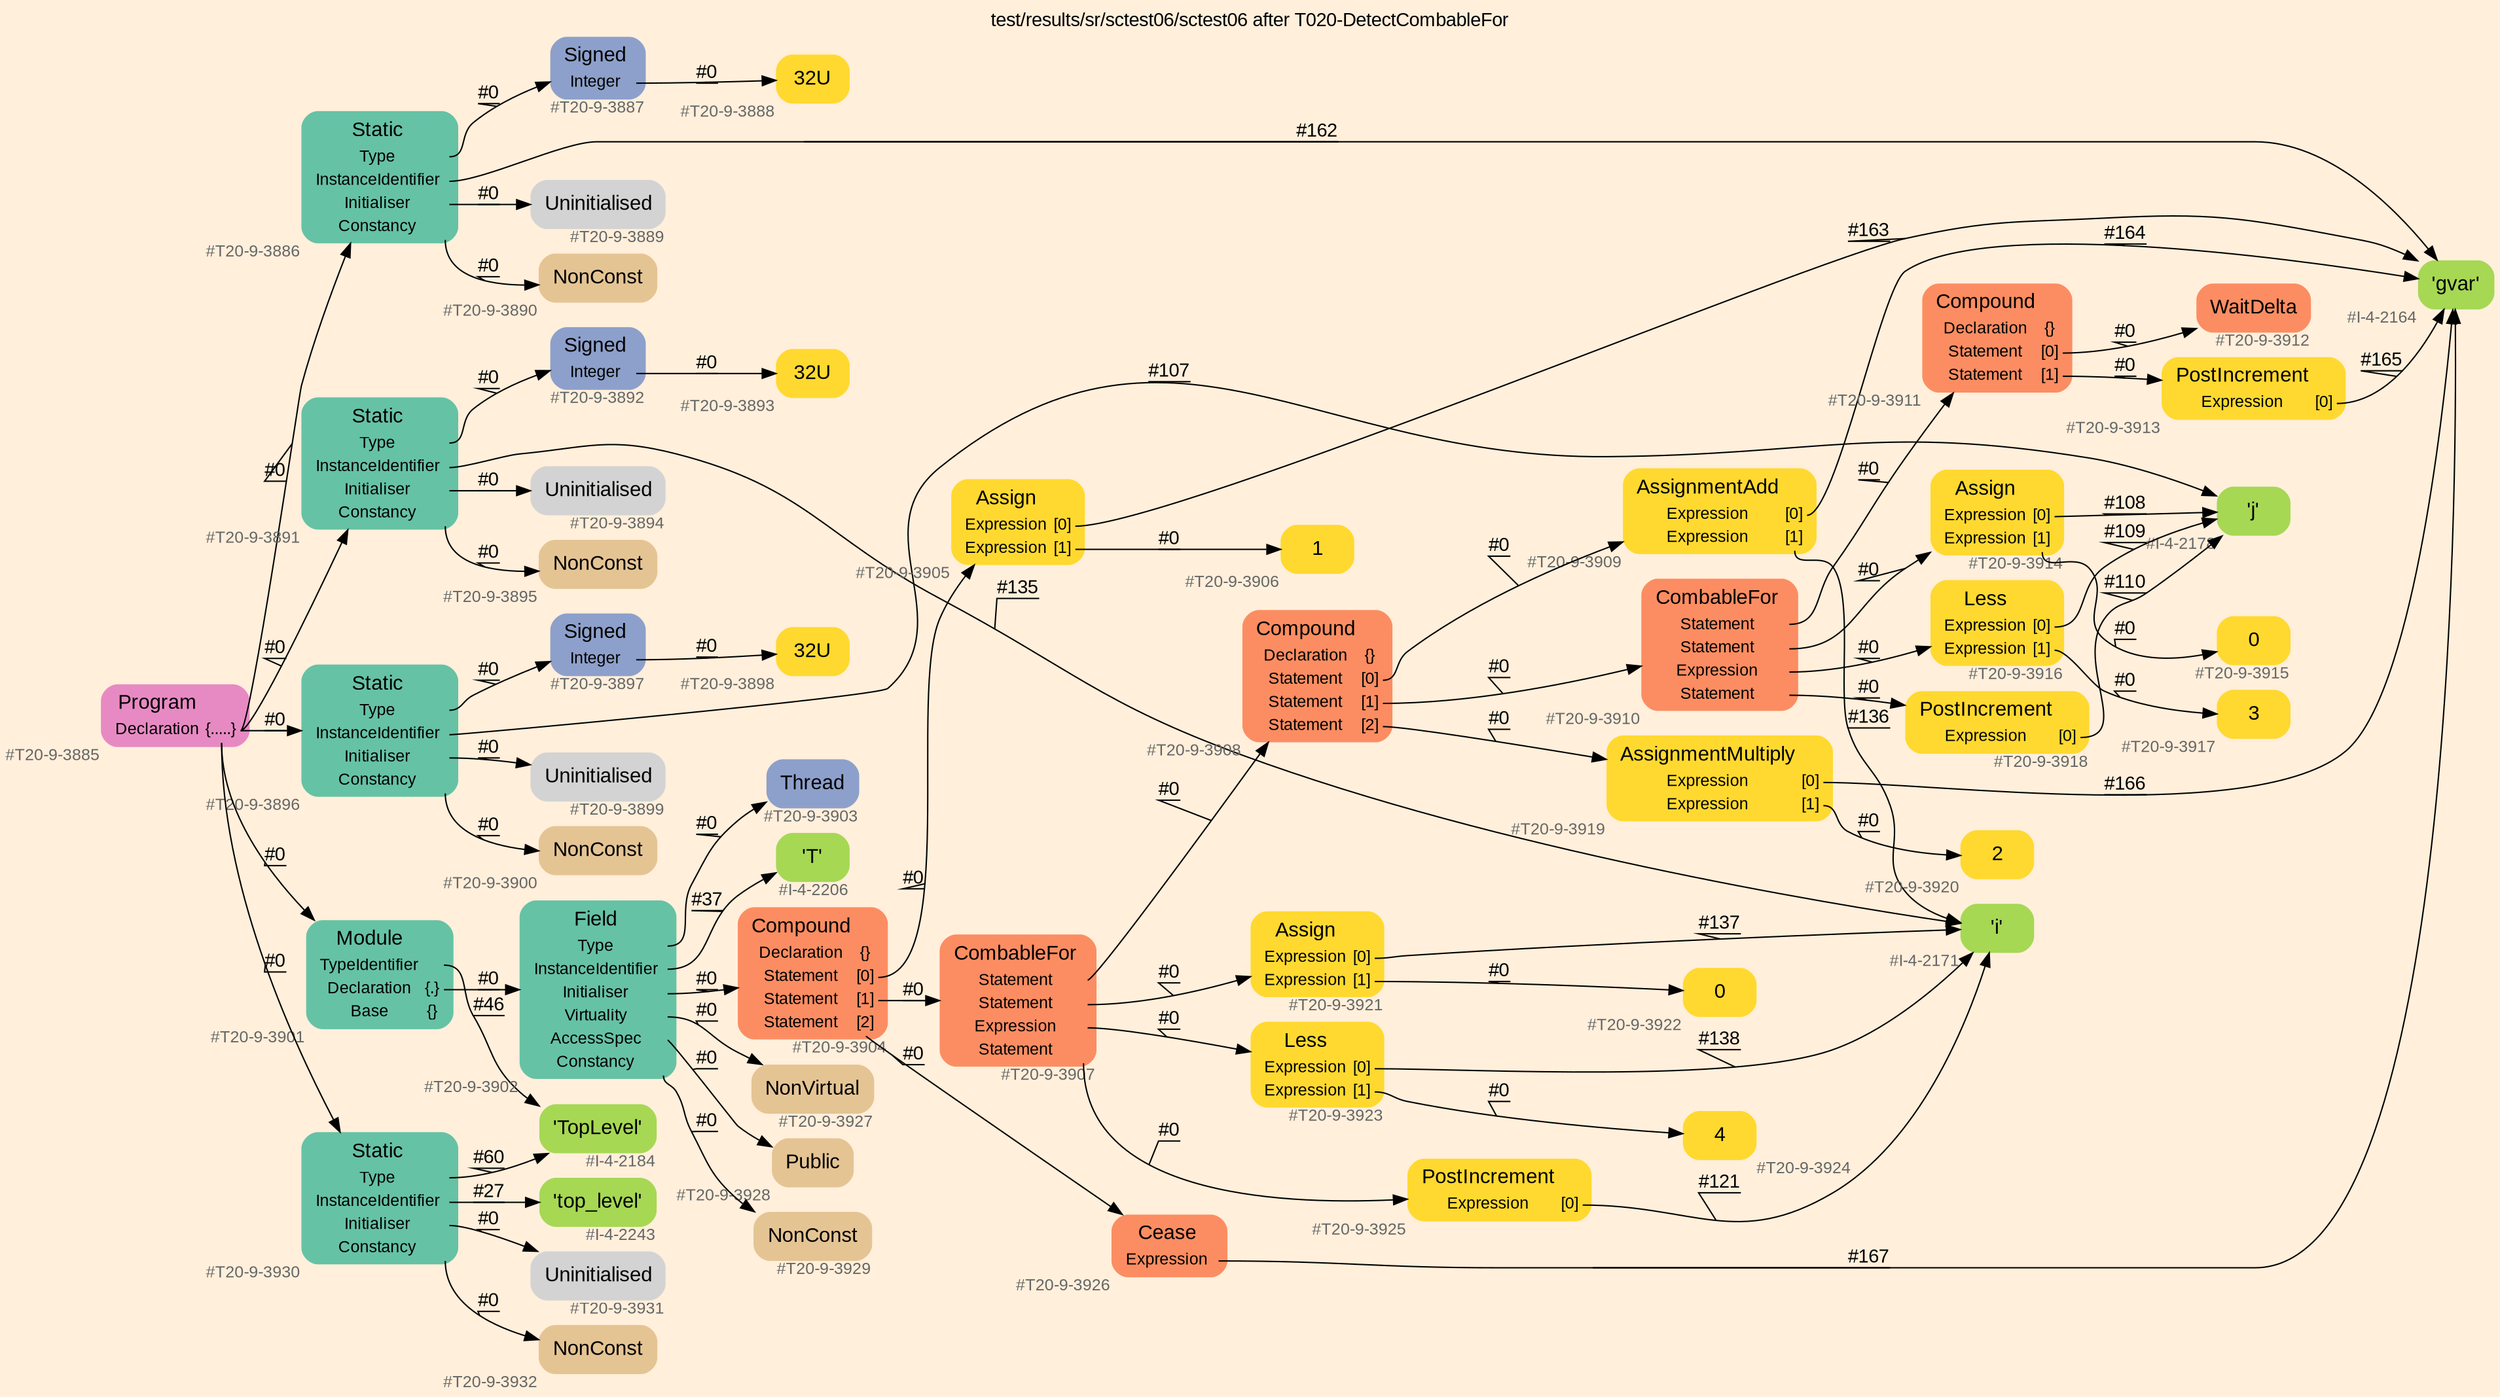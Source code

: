 digraph "test/results/sr/sctest06/sctest06 after T020-DetectCombableFor" {
label = "test/results/sr/sctest06/sctest06 after T020-DetectCombableFor"
labelloc = t
graph [
    rankdir = "LR"
    ranksep = 0.3
    bgcolor = antiquewhite1
    color = black
    fontcolor = black
    fontname = "Arial"
];
node [
    fontname = "Arial"
];
edge [
    fontname = "Arial"
];

// -------------------- node figure --------------------
// -------- block #T20-9-3885 ----------
"#T20-9-3885" [
    fillcolor = "/set28/4"
    xlabel = "#T20-9-3885"
    fontsize = "12"
    fontcolor = grey40
    shape = "plaintext"
    label = <<TABLE BORDER="0" CELLBORDER="0" CELLSPACING="0">
     <TR><TD><FONT COLOR="black" POINT-SIZE="15">Program</FONT></TD></TR>
     <TR><TD><FONT COLOR="black" POINT-SIZE="12">Declaration</FONT></TD><TD PORT="port0"><FONT COLOR="black" POINT-SIZE="12">{.....}</FONT></TD></TR>
    </TABLE>>
    style = "rounded,filled"
];

// -------- block #T20-9-3886 ----------
"#T20-9-3886" [
    fillcolor = "/set28/1"
    xlabel = "#T20-9-3886"
    fontsize = "12"
    fontcolor = grey40
    shape = "plaintext"
    label = <<TABLE BORDER="0" CELLBORDER="0" CELLSPACING="0">
     <TR><TD><FONT COLOR="black" POINT-SIZE="15">Static</FONT></TD></TR>
     <TR><TD><FONT COLOR="black" POINT-SIZE="12">Type</FONT></TD><TD PORT="port0"></TD></TR>
     <TR><TD><FONT COLOR="black" POINT-SIZE="12">InstanceIdentifier</FONT></TD><TD PORT="port1"></TD></TR>
     <TR><TD><FONT COLOR="black" POINT-SIZE="12">Initialiser</FONT></TD><TD PORT="port2"></TD></TR>
     <TR><TD><FONT COLOR="black" POINT-SIZE="12">Constancy</FONT></TD><TD PORT="port3"></TD></TR>
    </TABLE>>
    style = "rounded,filled"
];

// -------- block #T20-9-3887 ----------
"#T20-9-3887" [
    fillcolor = "/set28/3"
    xlabel = "#T20-9-3887"
    fontsize = "12"
    fontcolor = grey40
    shape = "plaintext"
    label = <<TABLE BORDER="0" CELLBORDER="0" CELLSPACING="0">
     <TR><TD><FONT COLOR="black" POINT-SIZE="15">Signed</FONT></TD></TR>
     <TR><TD><FONT COLOR="black" POINT-SIZE="12">Integer</FONT></TD><TD PORT="port0"></TD></TR>
    </TABLE>>
    style = "rounded,filled"
];

// -------- block #T20-9-3888 ----------
"#T20-9-3888" [
    fillcolor = "/set28/6"
    xlabel = "#T20-9-3888"
    fontsize = "12"
    fontcolor = grey40
    shape = "plaintext"
    label = <<TABLE BORDER="0" CELLBORDER="0" CELLSPACING="0">
     <TR><TD><FONT COLOR="black" POINT-SIZE="15">32U</FONT></TD></TR>
    </TABLE>>
    style = "rounded,filled"
];

// -------- block #I-4-2164 ----------
"#I-4-2164" [
    fillcolor = "/set28/5"
    xlabel = "#I-4-2164"
    fontsize = "12"
    fontcolor = grey40
    shape = "plaintext"
    label = <<TABLE BORDER="0" CELLBORDER="0" CELLSPACING="0">
     <TR><TD><FONT COLOR="black" POINT-SIZE="15">'gvar'</FONT></TD></TR>
    </TABLE>>
    style = "rounded,filled"
];

// -------- block #T20-9-3889 ----------
"#T20-9-3889" [
    xlabel = "#T20-9-3889"
    fontsize = "12"
    fontcolor = grey40
    shape = "plaintext"
    label = <<TABLE BORDER="0" CELLBORDER="0" CELLSPACING="0">
     <TR><TD><FONT COLOR="black" POINT-SIZE="15">Uninitialised</FONT></TD></TR>
    </TABLE>>
    style = "rounded,filled"
];

// -------- block #T20-9-3890 ----------
"#T20-9-3890" [
    fillcolor = "/set28/7"
    xlabel = "#T20-9-3890"
    fontsize = "12"
    fontcolor = grey40
    shape = "plaintext"
    label = <<TABLE BORDER="0" CELLBORDER="0" CELLSPACING="0">
     <TR><TD><FONT COLOR="black" POINT-SIZE="15">NonConst</FONT></TD></TR>
    </TABLE>>
    style = "rounded,filled"
];

// -------- block #T20-9-3891 ----------
"#T20-9-3891" [
    fillcolor = "/set28/1"
    xlabel = "#T20-9-3891"
    fontsize = "12"
    fontcolor = grey40
    shape = "plaintext"
    label = <<TABLE BORDER="0" CELLBORDER="0" CELLSPACING="0">
     <TR><TD><FONT COLOR="black" POINT-SIZE="15">Static</FONT></TD></TR>
     <TR><TD><FONT COLOR="black" POINT-SIZE="12">Type</FONT></TD><TD PORT="port0"></TD></TR>
     <TR><TD><FONT COLOR="black" POINT-SIZE="12">InstanceIdentifier</FONT></TD><TD PORT="port1"></TD></TR>
     <TR><TD><FONT COLOR="black" POINT-SIZE="12">Initialiser</FONT></TD><TD PORT="port2"></TD></TR>
     <TR><TD><FONT COLOR="black" POINT-SIZE="12">Constancy</FONT></TD><TD PORT="port3"></TD></TR>
    </TABLE>>
    style = "rounded,filled"
];

// -------- block #T20-9-3892 ----------
"#T20-9-3892" [
    fillcolor = "/set28/3"
    xlabel = "#T20-9-3892"
    fontsize = "12"
    fontcolor = grey40
    shape = "plaintext"
    label = <<TABLE BORDER="0" CELLBORDER="0" CELLSPACING="0">
     <TR><TD><FONT COLOR="black" POINT-SIZE="15">Signed</FONT></TD></TR>
     <TR><TD><FONT COLOR="black" POINT-SIZE="12">Integer</FONT></TD><TD PORT="port0"></TD></TR>
    </TABLE>>
    style = "rounded,filled"
];

// -------- block #T20-9-3893 ----------
"#T20-9-3893" [
    fillcolor = "/set28/6"
    xlabel = "#T20-9-3893"
    fontsize = "12"
    fontcolor = grey40
    shape = "plaintext"
    label = <<TABLE BORDER="0" CELLBORDER="0" CELLSPACING="0">
     <TR><TD><FONT COLOR="black" POINT-SIZE="15">32U</FONT></TD></TR>
    </TABLE>>
    style = "rounded,filled"
];

// -------- block #I-4-2171 ----------
"#I-4-2171" [
    fillcolor = "/set28/5"
    xlabel = "#I-4-2171"
    fontsize = "12"
    fontcolor = grey40
    shape = "plaintext"
    label = <<TABLE BORDER="0" CELLBORDER="0" CELLSPACING="0">
     <TR><TD><FONT COLOR="black" POINT-SIZE="15">'i'</FONT></TD></TR>
    </TABLE>>
    style = "rounded,filled"
];

// -------- block #T20-9-3894 ----------
"#T20-9-3894" [
    xlabel = "#T20-9-3894"
    fontsize = "12"
    fontcolor = grey40
    shape = "plaintext"
    label = <<TABLE BORDER="0" CELLBORDER="0" CELLSPACING="0">
     <TR><TD><FONT COLOR="black" POINT-SIZE="15">Uninitialised</FONT></TD></TR>
    </TABLE>>
    style = "rounded,filled"
];

// -------- block #T20-9-3895 ----------
"#T20-9-3895" [
    fillcolor = "/set28/7"
    xlabel = "#T20-9-3895"
    fontsize = "12"
    fontcolor = grey40
    shape = "plaintext"
    label = <<TABLE BORDER="0" CELLBORDER="0" CELLSPACING="0">
     <TR><TD><FONT COLOR="black" POINT-SIZE="15">NonConst</FONT></TD></TR>
    </TABLE>>
    style = "rounded,filled"
];

// -------- block #T20-9-3896 ----------
"#T20-9-3896" [
    fillcolor = "/set28/1"
    xlabel = "#T20-9-3896"
    fontsize = "12"
    fontcolor = grey40
    shape = "plaintext"
    label = <<TABLE BORDER="0" CELLBORDER="0" CELLSPACING="0">
     <TR><TD><FONT COLOR="black" POINT-SIZE="15">Static</FONT></TD></TR>
     <TR><TD><FONT COLOR="black" POINT-SIZE="12">Type</FONT></TD><TD PORT="port0"></TD></TR>
     <TR><TD><FONT COLOR="black" POINT-SIZE="12">InstanceIdentifier</FONT></TD><TD PORT="port1"></TD></TR>
     <TR><TD><FONT COLOR="black" POINT-SIZE="12">Initialiser</FONT></TD><TD PORT="port2"></TD></TR>
     <TR><TD><FONT COLOR="black" POINT-SIZE="12">Constancy</FONT></TD><TD PORT="port3"></TD></TR>
    </TABLE>>
    style = "rounded,filled"
];

// -------- block #T20-9-3897 ----------
"#T20-9-3897" [
    fillcolor = "/set28/3"
    xlabel = "#T20-9-3897"
    fontsize = "12"
    fontcolor = grey40
    shape = "plaintext"
    label = <<TABLE BORDER="0" CELLBORDER="0" CELLSPACING="0">
     <TR><TD><FONT COLOR="black" POINT-SIZE="15">Signed</FONT></TD></TR>
     <TR><TD><FONT COLOR="black" POINT-SIZE="12">Integer</FONT></TD><TD PORT="port0"></TD></TR>
    </TABLE>>
    style = "rounded,filled"
];

// -------- block #T20-9-3898 ----------
"#T20-9-3898" [
    fillcolor = "/set28/6"
    xlabel = "#T20-9-3898"
    fontsize = "12"
    fontcolor = grey40
    shape = "plaintext"
    label = <<TABLE BORDER="0" CELLBORDER="0" CELLSPACING="0">
     <TR><TD><FONT COLOR="black" POINT-SIZE="15">32U</FONT></TD></TR>
    </TABLE>>
    style = "rounded,filled"
];

// -------- block #I-4-2178 ----------
"#I-4-2178" [
    fillcolor = "/set28/5"
    xlabel = "#I-4-2178"
    fontsize = "12"
    fontcolor = grey40
    shape = "plaintext"
    label = <<TABLE BORDER="0" CELLBORDER="0" CELLSPACING="0">
     <TR><TD><FONT COLOR="black" POINT-SIZE="15">'j'</FONT></TD></TR>
    </TABLE>>
    style = "rounded,filled"
];

// -------- block #T20-9-3899 ----------
"#T20-9-3899" [
    xlabel = "#T20-9-3899"
    fontsize = "12"
    fontcolor = grey40
    shape = "plaintext"
    label = <<TABLE BORDER="0" CELLBORDER="0" CELLSPACING="0">
     <TR><TD><FONT COLOR="black" POINT-SIZE="15">Uninitialised</FONT></TD></TR>
    </TABLE>>
    style = "rounded,filled"
];

// -------- block #T20-9-3900 ----------
"#T20-9-3900" [
    fillcolor = "/set28/7"
    xlabel = "#T20-9-3900"
    fontsize = "12"
    fontcolor = grey40
    shape = "plaintext"
    label = <<TABLE BORDER="0" CELLBORDER="0" CELLSPACING="0">
     <TR><TD><FONT COLOR="black" POINT-SIZE="15">NonConst</FONT></TD></TR>
    </TABLE>>
    style = "rounded,filled"
];

// -------- block #T20-9-3901 ----------
"#T20-9-3901" [
    fillcolor = "/set28/1"
    xlabel = "#T20-9-3901"
    fontsize = "12"
    fontcolor = grey40
    shape = "plaintext"
    label = <<TABLE BORDER="0" CELLBORDER="0" CELLSPACING="0">
     <TR><TD><FONT COLOR="black" POINT-SIZE="15">Module</FONT></TD></TR>
     <TR><TD><FONT COLOR="black" POINT-SIZE="12">TypeIdentifier</FONT></TD><TD PORT="port0"></TD></TR>
     <TR><TD><FONT COLOR="black" POINT-SIZE="12">Declaration</FONT></TD><TD PORT="port1"><FONT COLOR="black" POINT-SIZE="12">{.}</FONT></TD></TR>
     <TR><TD><FONT COLOR="black" POINT-SIZE="12">Base</FONT></TD><TD PORT="port2"><FONT COLOR="black" POINT-SIZE="12">{}</FONT></TD></TR>
    </TABLE>>
    style = "rounded,filled"
];

// -------- block #I-4-2184 ----------
"#I-4-2184" [
    fillcolor = "/set28/5"
    xlabel = "#I-4-2184"
    fontsize = "12"
    fontcolor = grey40
    shape = "plaintext"
    label = <<TABLE BORDER="0" CELLBORDER="0" CELLSPACING="0">
     <TR><TD><FONT COLOR="black" POINT-SIZE="15">'TopLevel'</FONT></TD></TR>
    </TABLE>>
    style = "rounded,filled"
];

// -------- block #T20-9-3902 ----------
"#T20-9-3902" [
    fillcolor = "/set28/1"
    xlabel = "#T20-9-3902"
    fontsize = "12"
    fontcolor = grey40
    shape = "plaintext"
    label = <<TABLE BORDER="0" CELLBORDER="0" CELLSPACING="0">
     <TR><TD><FONT COLOR="black" POINT-SIZE="15">Field</FONT></TD></TR>
     <TR><TD><FONT COLOR="black" POINT-SIZE="12">Type</FONT></TD><TD PORT="port0"></TD></TR>
     <TR><TD><FONT COLOR="black" POINT-SIZE="12">InstanceIdentifier</FONT></TD><TD PORT="port1"></TD></TR>
     <TR><TD><FONT COLOR="black" POINT-SIZE="12">Initialiser</FONT></TD><TD PORT="port2"></TD></TR>
     <TR><TD><FONT COLOR="black" POINT-SIZE="12">Virtuality</FONT></TD><TD PORT="port3"></TD></TR>
     <TR><TD><FONT COLOR="black" POINT-SIZE="12">AccessSpec</FONT></TD><TD PORT="port4"></TD></TR>
     <TR><TD><FONT COLOR="black" POINT-SIZE="12">Constancy</FONT></TD><TD PORT="port5"></TD></TR>
    </TABLE>>
    style = "rounded,filled"
];

// -------- block #T20-9-3903 ----------
"#T20-9-3903" [
    fillcolor = "/set28/3"
    xlabel = "#T20-9-3903"
    fontsize = "12"
    fontcolor = grey40
    shape = "plaintext"
    label = <<TABLE BORDER="0" CELLBORDER="0" CELLSPACING="0">
     <TR><TD><FONT COLOR="black" POINT-SIZE="15">Thread</FONT></TD></TR>
    </TABLE>>
    style = "rounded,filled"
];

// -------- block #I-4-2206 ----------
"#I-4-2206" [
    fillcolor = "/set28/5"
    xlabel = "#I-4-2206"
    fontsize = "12"
    fontcolor = grey40
    shape = "plaintext"
    label = <<TABLE BORDER="0" CELLBORDER="0" CELLSPACING="0">
     <TR><TD><FONT COLOR="black" POINT-SIZE="15">'T'</FONT></TD></TR>
    </TABLE>>
    style = "rounded,filled"
];

// -------- block #T20-9-3904 ----------
"#T20-9-3904" [
    fillcolor = "/set28/2"
    xlabel = "#T20-9-3904"
    fontsize = "12"
    fontcolor = grey40
    shape = "plaintext"
    label = <<TABLE BORDER="0" CELLBORDER="0" CELLSPACING="0">
     <TR><TD><FONT COLOR="black" POINT-SIZE="15">Compound</FONT></TD></TR>
     <TR><TD><FONT COLOR="black" POINT-SIZE="12">Declaration</FONT></TD><TD PORT="port0"><FONT COLOR="black" POINT-SIZE="12">{}</FONT></TD></TR>
     <TR><TD><FONT COLOR="black" POINT-SIZE="12">Statement</FONT></TD><TD PORT="port1"><FONT COLOR="black" POINT-SIZE="12">[0]</FONT></TD></TR>
     <TR><TD><FONT COLOR="black" POINT-SIZE="12">Statement</FONT></TD><TD PORT="port2"><FONT COLOR="black" POINT-SIZE="12">[1]</FONT></TD></TR>
     <TR><TD><FONT COLOR="black" POINT-SIZE="12">Statement</FONT></TD><TD PORT="port3"><FONT COLOR="black" POINT-SIZE="12">[2]</FONT></TD></TR>
    </TABLE>>
    style = "rounded,filled"
];

// -------- block #T20-9-3905 ----------
"#T20-9-3905" [
    fillcolor = "/set28/6"
    xlabel = "#T20-9-3905"
    fontsize = "12"
    fontcolor = grey40
    shape = "plaintext"
    label = <<TABLE BORDER="0" CELLBORDER="0" CELLSPACING="0">
     <TR><TD><FONT COLOR="black" POINT-SIZE="15">Assign</FONT></TD></TR>
     <TR><TD><FONT COLOR="black" POINT-SIZE="12">Expression</FONT></TD><TD PORT="port0"><FONT COLOR="black" POINT-SIZE="12">[0]</FONT></TD></TR>
     <TR><TD><FONT COLOR="black" POINT-SIZE="12">Expression</FONT></TD><TD PORT="port1"><FONT COLOR="black" POINT-SIZE="12">[1]</FONT></TD></TR>
    </TABLE>>
    style = "rounded,filled"
];

// -------- block #T20-9-3906 ----------
"#T20-9-3906" [
    fillcolor = "/set28/6"
    xlabel = "#T20-9-3906"
    fontsize = "12"
    fontcolor = grey40
    shape = "plaintext"
    label = <<TABLE BORDER="0" CELLBORDER="0" CELLSPACING="0">
     <TR><TD><FONT COLOR="black" POINT-SIZE="15">1</FONT></TD></TR>
    </TABLE>>
    style = "rounded,filled"
];

// -------- block #T20-9-3907 ----------
"#T20-9-3907" [
    fillcolor = "/set28/2"
    xlabel = "#T20-9-3907"
    fontsize = "12"
    fontcolor = grey40
    shape = "plaintext"
    label = <<TABLE BORDER="0" CELLBORDER="0" CELLSPACING="0">
     <TR><TD><FONT COLOR="black" POINT-SIZE="15">CombableFor</FONT></TD></TR>
     <TR><TD><FONT COLOR="black" POINT-SIZE="12">Statement</FONT></TD><TD PORT="port0"></TD></TR>
     <TR><TD><FONT COLOR="black" POINT-SIZE="12">Statement</FONT></TD><TD PORT="port1"></TD></TR>
     <TR><TD><FONT COLOR="black" POINT-SIZE="12">Expression</FONT></TD><TD PORT="port2"></TD></TR>
     <TR><TD><FONT COLOR="black" POINT-SIZE="12">Statement</FONT></TD><TD PORT="port3"></TD></TR>
    </TABLE>>
    style = "rounded,filled"
];

// -------- block #T20-9-3908 ----------
"#T20-9-3908" [
    fillcolor = "/set28/2"
    xlabel = "#T20-9-3908"
    fontsize = "12"
    fontcolor = grey40
    shape = "plaintext"
    label = <<TABLE BORDER="0" CELLBORDER="0" CELLSPACING="0">
     <TR><TD><FONT COLOR="black" POINT-SIZE="15">Compound</FONT></TD></TR>
     <TR><TD><FONT COLOR="black" POINT-SIZE="12">Declaration</FONT></TD><TD PORT="port0"><FONT COLOR="black" POINT-SIZE="12">{}</FONT></TD></TR>
     <TR><TD><FONT COLOR="black" POINT-SIZE="12">Statement</FONT></TD><TD PORT="port1"><FONT COLOR="black" POINT-SIZE="12">[0]</FONT></TD></TR>
     <TR><TD><FONT COLOR="black" POINT-SIZE="12">Statement</FONT></TD><TD PORT="port2"><FONT COLOR="black" POINT-SIZE="12">[1]</FONT></TD></TR>
     <TR><TD><FONT COLOR="black" POINT-SIZE="12">Statement</FONT></TD><TD PORT="port3"><FONT COLOR="black" POINT-SIZE="12">[2]</FONT></TD></TR>
    </TABLE>>
    style = "rounded,filled"
];

// -------- block #T20-9-3909 ----------
"#T20-9-3909" [
    fillcolor = "/set28/6"
    xlabel = "#T20-9-3909"
    fontsize = "12"
    fontcolor = grey40
    shape = "plaintext"
    label = <<TABLE BORDER="0" CELLBORDER="0" CELLSPACING="0">
     <TR><TD><FONT COLOR="black" POINT-SIZE="15">AssignmentAdd</FONT></TD></TR>
     <TR><TD><FONT COLOR="black" POINT-SIZE="12">Expression</FONT></TD><TD PORT="port0"><FONT COLOR="black" POINT-SIZE="12">[0]</FONT></TD></TR>
     <TR><TD><FONT COLOR="black" POINT-SIZE="12">Expression</FONT></TD><TD PORT="port1"><FONT COLOR="black" POINT-SIZE="12">[1]</FONT></TD></TR>
    </TABLE>>
    style = "rounded,filled"
];

// -------- block #T20-9-3910 ----------
"#T20-9-3910" [
    fillcolor = "/set28/2"
    xlabel = "#T20-9-3910"
    fontsize = "12"
    fontcolor = grey40
    shape = "plaintext"
    label = <<TABLE BORDER="0" CELLBORDER="0" CELLSPACING="0">
     <TR><TD><FONT COLOR="black" POINT-SIZE="15">CombableFor</FONT></TD></TR>
     <TR><TD><FONT COLOR="black" POINT-SIZE="12">Statement</FONT></TD><TD PORT="port0"></TD></TR>
     <TR><TD><FONT COLOR="black" POINT-SIZE="12">Statement</FONT></TD><TD PORT="port1"></TD></TR>
     <TR><TD><FONT COLOR="black" POINT-SIZE="12">Expression</FONT></TD><TD PORT="port2"></TD></TR>
     <TR><TD><FONT COLOR="black" POINT-SIZE="12">Statement</FONT></TD><TD PORT="port3"></TD></TR>
    </TABLE>>
    style = "rounded,filled"
];

// -------- block #T20-9-3911 ----------
"#T20-9-3911" [
    fillcolor = "/set28/2"
    xlabel = "#T20-9-3911"
    fontsize = "12"
    fontcolor = grey40
    shape = "plaintext"
    label = <<TABLE BORDER="0" CELLBORDER="0" CELLSPACING="0">
     <TR><TD><FONT COLOR="black" POINT-SIZE="15">Compound</FONT></TD></TR>
     <TR><TD><FONT COLOR="black" POINT-SIZE="12">Declaration</FONT></TD><TD PORT="port0"><FONT COLOR="black" POINT-SIZE="12">{}</FONT></TD></TR>
     <TR><TD><FONT COLOR="black" POINT-SIZE="12">Statement</FONT></TD><TD PORT="port1"><FONT COLOR="black" POINT-SIZE="12">[0]</FONT></TD></TR>
     <TR><TD><FONT COLOR="black" POINT-SIZE="12">Statement</FONT></TD><TD PORT="port2"><FONT COLOR="black" POINT-SIZE="12">[1]</FONT></TD></TR>
    </TABLE>>
    style = "rounded,filled"
];

// -------- block #T20-9-3912 ----------
"#T20-9-3912" [
    fillcolor = "/set28/2"
    xlabel = "#T20-9-3912"
    fontsize = "12"
    fontcolor = grey40
    shape = "plaintext"
    label = <<TABLE BORDER="0" CELLBORDER="0" CELLSPACING="0">
     <TR><TD><FONT COLOR="black" POINT-SIZE="15">WaitDelta</FONT></TD></TR>
    </TABLE>>
    style = "rounded,filled"
];

// -------- block #T20-9-3913 ----------
"#T20-9-3913" [
    fillcolor = "/set28/6"
    xlabel = "#T20-9-3913"
    fontsize = "12"
    fontcolor = grey40
    shape = "plaintext"
    label = <<TABLE BORDER="0" CELLBORDER="0" CELLSPACING="0">
     <TR><TD><FONT COLOR="black" POINT-SIZE="15">PostIncrement</FONT></TD></TR>
     <TR><TD><FONT COLOR="black" POINT-SIZE="12">Expression</FONT></TD><TD PORT="port0"><FONT COLOR="black" POINT-SIZE="12">[0]</FONT></TD></TR>
    </TABLE>>
    style = "rounded,filled"
];

// -------- block #T20-9-3914 ----------
"#T20-9-3914" [
    fillcolor = "/set28/6"
    xlabel = "#T20-9-3914"
    fontsize = "12"
    fontcolor = grey40
    shape = "plaintext"
    label = <<TABLE BORDER="0" CELLBORDER="0" CELLSPACING="0">
     <TR><TD><FONT COLOR="black" POINT-SIZE="15">Assign</FONT></TD></TR>
     <TR><TD><FONT COLOR="black" POINT-SIZE="12">Expression</FONT></TD><TD PORT="port0"><FONT COLOR="black" POINT-SIZE="12">[0]</FONT></TD></TR>
     <TR><TD><FONT COLOR="black" POINT-SIZE="12">Expression</FONT></TD><TD PORT="port1"><FONT COLOR="black" POINT-SIZE="12">[1]</FONT></TD></TR>
    </TABLE>>
    style = "rounded,filled"
];

// -------- block #T20-9-3915 ----------
"#T20-9-3915" [
    fillcolor = "/set28/6"
    xlabel = "#T20-9-3915"
    fontsize = "12"
    fontcolor = grey40
    shape = "plaintext"
    label = <<TABLE BORDER="0" CELLBORDER="0" CELLSPACING="0">
     <TR><TD><FONT COLOR="black" POINT-SIZE="15">0</FONT></TD></TR>
    </TABLE>>
    style = "rounded,filled"
];

// -------- block #T20-9-3916 ----------
"#T20-9-3916" [
    fillcolor = "/set28/6"
    xlabel = "#T20-9-3916"
    fontsize = "12"
    fontcolor = grey40
    shape = "plaintext"
    label = <<TABLE BORDER="0" CELLBORDER="0" CELLSPACING="0">
     <TR><TD><FONT COLOR="black" POINT-SIZE="15">Less</FONT></TD></TR>
     <TR><TD><FONT COLOR="black" POINT-SIZE="12">Expression</FONT></TD><TD PORT="port0"><FONT COLOR="black" POINT-SIZE="12">[0]</FONT></TD></TR>
     <TR><TD><FONT COLOR="black" POINT-SIZE="12">Expression</FONT></TD><TD PORT="port1"><FONT COLOR="black" POINT-SIZE="12">[1]</FONT></TD></TR>
    </TABLE>>
    style = "rounded,filled"
];

// -------- block #T20-9-3917 ----------
"#T20-9-3917" [
    fillcolor = "/set28/6"
    xlabel = "#T20-9-3917"
    fontsize = "12"
    fontcolor = grey40
    shape = "plaintext"
    label = <<TABLE BORDER="0" CELLBORDER="0" CELLSPACING="0">
     <TR><TD><FONT COLOR="black" POINT-SIZE="15">3</FONT></TD></TR>
    </TABLE>>
    style = "rounded,filled"
];

// -------- block #T20-9-3918 ----------
"#T20-9-3918" [
    fillcolor = "/set28/6"
    xlabel = "#T20-9-3918"
    fontsize = "12"
    fontcolor = grey40
    shape = "plaintext"
    label = <<TABLE BORDER="0" CELLBORDER="0" CELLSPACING="0">
     <TR><TD><FONT COLOR="black" POINT-SIZE="15">PostIncrement</FONT></TD></TR>
     <TR><TD><FONT COLOR="black" POINT-SIZE="12">Expression</FONT></TD><TD PORT="port0"><FONT COLOR="black" POINT-SIZE="12">[0]</FONT></TD></TR>
    </TABLE>>
    style = "rounded,filled"
];

// -------- block #T20-9-3919 ----------
"#T20-9-3919" [
    fillcolor = "/set28/6"
    xlabel = "#T20-9-3919"
    fontsize = "12"
    fontcolor = grey40
    shape = "plaintext"
    label = <<TABLE BORDER="0" CELLBORDER="0" CELLSPACING="0">
     <TR><TD><FONT COLOR="black" POINT-SIZE="15">AssignmentMultiply</FONT></TD></TR>
     <TR><TD><FONT COLOR="black" POINT-SIZE="12">Expression</FONT></TD><TD PORT="port0"><FONT COLOR="black" POINT-SIZE="12">[0]</FONT></TD></TR>
     <TR><TD><FONT COLOR="black" POINT-SIZE="12">Expression</FONT></TD><TD PORT="port1"><FONT COLOR="black" POINT-SIZE="12">[1]</FONT></TD></TR>
    </TABLE>>
    style = "rounded,filled"
];

// -------- block #T20-9-3920 ----------
"#T20-9-3920" [
    fillcolor = "/set28/6"
    xlabel = "#T20-9-3920"
    fontsize = "12"
    fontcolor = grey40
    shape = "plaintext"
    label = <<TABLE BORDER="0" CELLBORDER="0" CELLSPACING="0">
     <TR><TD><FONT COLOR="black" POINT-SIZE="15">2</FONT></TD></TR>
    </TABLE>>
    style = "rounded,filled"
];

// -------- block #T20-9-3921 ----------
"#T20-9-3921" [
    fillcolor = "/set28/6"
    xlabel = "#T20-9-3921"
    fontsize = "12"
    fontcolor = grey40
    shape = "plaintext"
    label = <<TABLE BORDER="0" CELLBORDER="0" CELLSPACING="0">
     <TR><TD><FONT COLOR="black" POINT-SIZE="15">Assign</FONT></TD></TR>
     <TR><TD><FONT COLOR="black" POINT-SIZE="12">Expression</FONT></TD><TD PORT="port0"><FONT COLOR="black" POINT-SIZE="12">[0]</FONT></TD></TR>
     <TR><TD><FONT COLOR="black" POINT-SIZE="12">Expression</FONT></TD><TD PORT="port1"><FONT COLOR="black" POINT-SIZE="12">[1]</FONT></TD></TR>
    </TABLE>>
    style = "rounded,filled"
];

// -------- block #T20-9-3922 ----------
"#T20-9-3922" [
    fillcolor = "/set28/6"
    xlabel = "#T20-9-3922"
    fontsize = "12"
    fontcolor = grey40
    shape = "plaintext"
    label = <<TABLE BORDER="0" CELLBORDER="0" CELLSPACING="0">
     <TR><TD><FONT COLOR="black" POINT-SIZE="15">0</FONT></TD></TR>
    </TABLE>>
    style = "rounded,filled"
];

// -------- block #T20-9-3923 ----------
"#T20-9-3923" [
    fillcolor = "/set28/6"
    xlabel = "#T20-9-3923"
    fontsize = "12"
    fontcolor = grey40
    shape = "plaintext"
    label = <<TABLE BORDER="0" CELLBORDER="0" CELLSPACING="0">
     <TR><TD><FONT COLOR="black" POINT-SIZE="15">Less</FONT></TD></TR>
     <TR><TD><FONT COLOR="black" POINT-SIZE="12">Expression</FONT></TD><TD PORT="port0"><FONT COLOR="black" POINT-SIZE="12">[0]</FONT></TD></TR>
     <TR><TD><FONT COLOR="black" POINT-SIZE="12">Expression</FONT></TD><TD PORT="port1"><FONT COLOR="black" POINT-SIZE="12">[1]</FONT></TD></TR>
    </TABLE>>
    style = "rounded,filled"
];

// -------- block #T20-9-3924 ----------
"#T20-9-3924" [
    fillcolor = "/set28/6"
    xlabel = "#T20-9-3924"
    fontsize = "12"
    fontcolor = grey40
    shape = "plaintext"
    label = <<TABLE BORDER="0" CELLBORDER="0" CELLSPACING="0">
     <TR><TD><FONT COLOR="black" POINT-SIZE="15">4</FONT></TD></TR>
    </TABLE>>
    style = "rounded,filled"
];

// -------- block #T20-9-3925 ----------
"#T20-9-3925" [
    fillcolor = "/set28/6"
    xlabel = "#T20-9-3925"
    fontsize = "12"
    fontcolor = grey40
    shape = "plaintext"
    label = <<TABLE BORDER="0" CELLBORDER="0" CELLSPACING="0">
     <TR><TD><FONT COLOR="black" POINT-SIZE="15">PostIncrement</FONT></TD></TR>
     <TR><TD><FONT COLOR="black" POINT-SIZE="12">Expression</FONT></TD><TD PORT="port0"><FONT COLOR="black" POINT-SIZE="12">[0]</FONT></TD></TR>
    </TABLE>>
    style = "rounded,filled"
];

// -------- block #T20-9-3926 ----------
"#T20-9-3926" [
    fillcolor = "/set28/2"
    xlabel = "#T20-9-3926"
    fontsize = "12"
    fontcolor = grey40
    shape = "plaintext"
    label = <<TABLE BORDER="0" CELLBORDER="0" CELLSPACING="0">
     <TR><TD><FONT COLOR="black" POINT-SIZE="15">Cease</FONT></TD></TR>
     <TR><TD><FONT COLOR="black" POINT-SIZE="12">Expression</FONT></TD><TD PORT="port0"></TD></TR>
    </TABLE>>
    style = "rounded,filled"
];

// -------- block #T20-9-3927 ----------
"#T20-9-3927" [
    fillcolor = "/set28/7"
    xlabel = "#T20-9-3927"
    fontsize = "12"
    fontcolor = grey40
    shape = "plaintext"
    label = <<TABLE BORDER="0" CELLBORDER="0" CELLSPACING="0">
     <TR><TD><FONT COLOR="black" POINT-SIZE="15">NonVirtual</FONT></TD></TR>
    </TABLE>>
    style = "rounded,filled"
];

// -------- block #T20-9-3928 ----------
"#T20-9-3928" [
    fillcolor = "/set28/7"
    xlabel = "#T20-9-3928"
    fontsize = "12"
    fontcolor = grey40
    shape = "plaintext"
    label = <<TABLE BORDER="0" CELLBORDER="0" CELLSPACING="0">
     <TR><TD><FONT COLOR="black" POINT-SIZE="15">Public</FONT></TD></TR>
    </TABLE>>
    style = "rounded,filled"
];

// -------- block #T20-9-3929 ----------
"#T20-9-3929" [
    fillcolor = "/set28/7"
    xlabel = "#T20-9-3929"
    fontsize = "12"
    fontcolor = grey40
    shape = "plaintext"
    label = <<TABLE BORDER="0" CELLBORDER="0" CELLSPACING="0">
     <TR><TD><FONT COLOR="black" POINT-SIZE="15">NonConst</FONT></TD></TR>
    </TABLE>>
    style = "rounded,filled"
];

// -------- block #T20-9-3930 ----------
"#T20-9-3930" [
    fillcolor = "/set28/1"
    xlabel = "#T20-9-3930"
    fontsize = "12"
    fontcolor = grey40
    shape = "plaintext"
    label = <<TABLE BORDER="0" CELLBORDER="0" CELLSPACING="0">
     <TR><TD><FONT COLOR="black" POINT-SIZE="15">Static</FONT></TD></TR>
     <TR><TD><FONT COLOR="black" POINT-SIZE="12">Type</FONT></TD><TD PORT="port0"></TD></TR>
     <TR><TD><FONT COLOR="black" POINT-SIZE="12">InstanceIdentifier</FONT></TD><TD PORT="port1"></TD></TR>
     <TR><TD><FONT COLOR="black" POINT-SIZE="12">Initialiser</FONT></TD><TD PORT="port2"></TD></TR>
     <TR><TD><FONT COLOR="black" POINT-SIZE="12">Constancy</FONT></TD><TD PORT="port3"></TD></TR>
    </TABLE>>
    style = "rounded,filled"
];

// -------- block #I-4-2243 ----------
"#I-4-2243" [
    fillcolor = "/set28/5"
    xlabel = "#I-4-2243"
    fontsize = "12"
    fontcolor = grey40
    shape = "plaintext"
    label = <<TABLE BORDER="0" CELLBORDER="0" CELLSPACING="0">
     <TR><TD><FONT COLOR="black" POINT-SIZE="15">'top_level'</FONT></TD></TR>
    </TABLE>>
    style = "rounded,filled"
];

// -------- block #T20-9-3931 ----------
"#T20-9-3931" [
    xlabel = "#T20-9-3931"
    fontsize = "12"
    fontcolor = grey40
    shape = "plaintext"
    label = <<TABLE BORDER="0" CELLBORDER="0" CELLSPACING="0">
     <TR><TD><FONT COLOR="black" POINT-SIZE="15">Uninitialised</FONT></TD></TR>
    </TABLE>>
    style = "rounded,filled"
];

// -------- block #T20-9-3932 ----------
"#T20-9-3932" [
    fillcolor = "/set28/7"
    xlabel = "#T20-9-3932"
    fontsize = "12"
    fontcolor = grey40
    shape = "plaintext"
    label = <<TABLE BORDER="0" CELLBORDER="0" CELLSPACING="0">
     <TR><TD><FONT COLOR="black" POINT-SIZE="15">NonConst</FONT></TD></TR>
    </TABLE>>
    style = "rounded,filled"
];

"#T20-9-3885":port0 -> "#T20-9-3886" [
    label = "#0"
    decorate = true
    color = black
    fontcolor = black
];

"#T20-9-3885":port0 -> "#T20-9-3891" [
    label = "#0"
    decorate = true
    color = black
    fontcolor = black
];

"#T20-9-3885":port0 -> "#T20-9-3896" [
    label = "#0"
    decorate = true
    color = black
    fontcolor = black
];

"#T20-9-3885":port0 -> "#T20-9-3901" [
    label = "#0"
    decorate = true
    color = black
    fontcolor = black
];

"#T20-9-3885":port0 -> "#T20-9-3930" [
    label = "#0"
    decorate = true
    color = black
    fontcolor = black
];

"#T20-9-3886":port0 -> "#T20-9-3887" [
    label = "#0"
    decorate = true
    color = black
    fontcolor = black
];

"#T20-9-3886":port1 -> "#I-4-2164" [
    label = "#162"
    decorate = true
    color = black
    fontcolor = black
];

"#T20-9-3886":port2 -> "#T20-9-3889" [
    label = "#0"
    decorate = true
    color = black
    fontcolor = black
];

"#T20-9-3886":port3 -> "#T20-9-3890" [
    label = "#0"
    decorate = true
    color = black
    fontcolor = black
];

"#T20-9-3887":port0 -> "#T20-9-3888" [
    label = "#0"
    decorate = true
    color = black
    fontcolor = black
];

"#T20-9-3891":port0 -> "#T20-9-3892" [
    label = "#0"
    decorate = true
    color = black
    fontcolor = black
];

"#T20-9-3891":port1 -> "#I-4-2171" [
    label = "#135"
    decorate = true
    color = black
    fontcolor = black
];

"#T20-9-3891":port2 -> "#T20-9-3894" [
    label = "#0"
    decorate = true
    color = black
    fontcolor = black
];

"#T20-9-3891":port3 -> "#T20-9-3895" [
    label = "#0"
    decorate = true
    color = black
    fontcolor = black
];

"#T20-9-3892":port0 -> "#T20-9-3893" [
    label = "#0"
    decorate = true
    color = black
    fontcolor = black
];

"#T20-9-3896":port0 -> "#T20-9-3897" [
    label = "#0"
    decorate = true
    color = black
    fontcolor = black
];

"#T20-9-3896":port1 -> "#I-4-2178" [
    label = "#107"
    decorate = true
    color = black
    fontcolor = black
];

"#T20-9-3896":port2 -> "#T20-9-3899" [
    label = "#0"
    decorate = true
    color = black
    fontcolor = black
];

"#T20-9-3896":port3 -> "#T20-9-3900" [
    label = "#0"
    decorate = true
    color = black
    fontcolor = black
];

"#T20-9-3897":port0 -> "#T20-9-3898" [
    label = "#0"
    decorate = true
    color = black
    fontcolor = black
];

"#T20-9-3901":port0 -> "#I-4-2184" [
    label = "#46"
    decorate = true
    color = black
    fontcolor = black
];

"#T20-9-3901":port1 -> "#T20-9-3902" [
    label = "#0"
    decorate = true
    color = black
    fontcolor = black
];

"#T20-9-3902":port0 -> "#T20-9-3903" [
    label = "#0"
    decorate = true
    color = black
    fontcolor = black
];

"#T20-9-3902":port1 -> "#I-4-2206" [
    label = "#37"
    decorate = true
    color = black
    fontcolor = black
];

"#T20-9-3902":port2 -> "#T20-9-3904" [
    label = "#0"
    decorate = true
    color = black
    fontcolor = black
];

"#T20-9-3902":port3 -> "#T20-9-3927" [
    label = "#0"
    decorate = true
    color = black
    fontcolor = black
];

"#T20-9-3902":port4 -> "#T20-9-3928" [
    label = "#0"
    decorate = true
    color = black
    fontcolor = black
];

"#T20-9-3902":port5 -> "#T20-9-3929" [
    label = "#0"
    decorate = true
    color = black
    fontcolor = black
];

"#T20-9-3904":port1 -> "#T20-9-3905" [
    label = "#0"
    decorate = true
    color = black
    fontcolor = black
];

"#T20-9-3904":port2 -> "#T20-9-3907" [
    label = "#0"
    decorate = true
    color = black
    fontcolor = black
];

"#T20-9-3904":port3 -> "#T20-9-3926" [
    label = "#0"
    decorate = true
    color = black
    fontcolor = black
];

"#T20-9-3905":port0 -> "#I-4-2164" [
    label = "#163"
    decorate = true
    color = black
    fontcolor = black
];

"#T20-9-3905":port1 -> "#T20-9-3906" [
    label = "#0"
    decorate = true
    color = black
    fontcolor = black
];

"#T20-9-3907":port0 -> "#T20-9-3908" [
    label = "#0"
    decorate = true
    color = black
    fontcolor = black
];

"#T20-9-3907":port1 -> "#T20-9-3921" [
    label = "#0"
    decorate = true
    color = black
    fontcolor = black
];

"#T20-9-3907":port2 -> "#T20-9-3923" [
    label = "#0"
    decorate = true
    color = black
    fontcolor = black
];

"#T20-9-3907":port3 -> "#T20-9-3925" [
    label = "#0"
    decorate = true
    color = black
    fontcolor = black
];

"#T20-9-3908":port1 -> "#T20-9-3909" [
    label = "#0"
    decorate = true
    color = black
    fontcolor = black
];

"#T20-9-3908":port2 -> "#T20-9-3910" [
    label = "#0"
    decorate = true
    color = black
    fontcolor = black
];

"#T20-9-3908":port3 -> "#T20-9-3919" [
    label = "#0"
    decorate = true
    color = black
    fontcolor = black
];

"#T20-9-3909":port0 -> "#I-4-2164" [
    label = "#164"
    decorate = true
    color = black
    fontcolor = black
];

"#T20-9-3909":port1 -> "#I-4-2171" [
    label = "#136"
    decorate = true
    color = black
    fontcolor = black
];

"#T20-9-3910":port0 -> "#T20-9-3911" [
    label = "#0"
    decorate = true
    color = black
    fontcolor = black
];

"#T20-9-3910":port1 -> "#T20-9-3914" [
    label = "#0"
    decorate = true
    color = black
    fontcolor = black
];

"#T20-9-3910":port2 -> "#T20-9-3916" [
    label = "#0"
    decorate = true
    color = black
    fontcolor = black
];

"#T20-9-3910":port3 -> "#T20-9-3918" [
    label = "#0"
    decorate = true
    color = black
    fontcolor = black
];

"#T20-9-3911":port1 -> "#T20-9-3912" [
    label = "#0"
    decorate = true
    color = black
    fontcolor = black
];

"#T20-9-3911":port2 -> "#T20-9-3913" [
    label = "#0"
    decorate = true
    color = black
    fontcolor = black
];

"#T20-9-3913":port0 -> "#I-4-2164" [
    label = "#165"
    decorate = true
    color = black
    fontcolor = black
];

"#T20-9-3914":port0 -> "#I-4-2178" [
    label = "#108"
    decorate = true
    color = black
    fontcolor = black
];

"#T20-9-3914":port1 -> "#T20-9-3915" [
    label = "#0"
    decorate = true
    color = black
    fontcolor = black
];

"#T20-9-3916":port0 -> "#I-4-2178" [
    label = "#109"
    decorate = true
    color = black
    fontcolor = black
];

"#T20-9-3916":port1 -> "#T20-9-3917" [
    label = "#0"
    decorate = true
    color = black
    fontcolor = black
];

"#T20-9-3918":port0 -> "#I-4-2178" [
    label = "#110"
    decorate = true
    color = black
    fontcolor = black
];

"#T20-9-3919":port0 -> "#I-4-2164" [
    label = "#166"
    decorate = true
    color = black
    fontcolor = black
];

"#T20-9-3919":port1 -> "#T20-9-3920" [
    label = "#0"
    decorate = true
    color = black
    fontcolor = black
];

"#T20-9-3921":port0 -> "#I-4-2171" [
    label = "#137"
    decorate = true
    color = black
    fontcolor = black
];

"#T20-9-3921":port1 -> "#T20-9-3922" [
    label = "#0"
    decorate = true
    color = black
    fontcolor = black
];

"#T20-9-3923":port0 -> "#I-4-2171" [
    label = "#138"
    decorate = true
    color = black
    fontcolor = black
];

"#T20-9-3923":port1 -> "#T20-9-3924" [
    label = "#0"
    decorate = true
    color = black
    fontcolor = black
];

"#T20-9-3925":port0 -> "#I-4-2171" [
    label = "#121"
    decorate = true
    color = black
    fontcolor = black
];

"#T20-9-3926":port0 -> "#I-4-2164" [
    label = "#167"
    decorate = true
    color = black
    fontcolor = black
];

"#T20-9-3930":port0 -> "#I-4-2184" [
    label = "#60"
    decorate = true
    color = black
    fontcolor = black
];

"#T20-9-3930":port1 -> "#I-4-2243" [
    label = "#27"
    decorate = true
    color = black
    fontcolor = black
];

"#T20-9-3930":port2 -> "#T20-9-3931" [
    label = "#0"
    decorate = true
    color = black
    fontcolor = black
];

"#T20-9-3930":port3 -> "#T20-9-3932" [
    label = "#0"
    decorate = true
    color = black
    fontcolor = black
];


}
